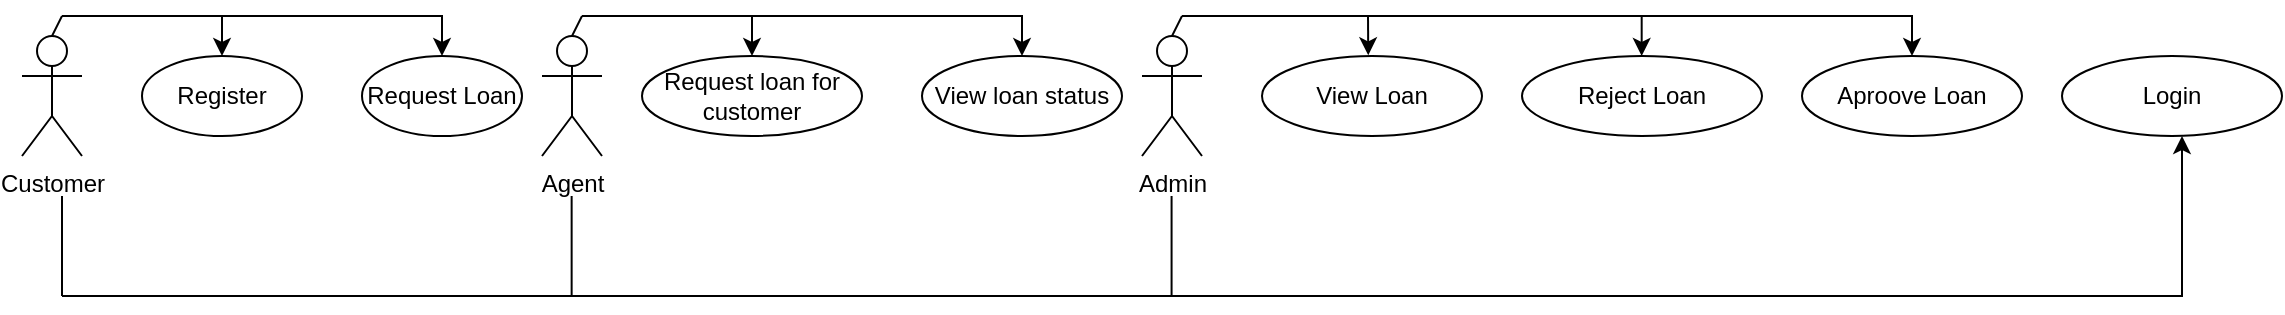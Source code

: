 <mxfile version="24.2.8" type="device">
  <diagram name="Page-1" id="RjFAEFbvsf2Q8_oGYxzo">
    <mxGraphModel dx="549" dy="237" grid="1" gridSize="10" guides="1" tooltips="1" connect="1" arrows="1" fold="1" page="1" pageScale="1" pageWidth="827" pageHeight="1169" math="0" shadow="0">
      <root>
        <mxCell id="0" />
        <mxCell id="1" parent="0" />
        <mxCell id="S-z_suk27jEAhAmiuC_r-1" value="Customer&lt;div&gt;&lt;br&gt;&lt;/div&gt;" style="shape=umlActor;verticalLabelPosition=bottom;verticalAlign=top;html=1;outlineConnect=0;" vertex="1" parent="1">
          <mxGeometry x="50" y="230" width="30" height="60" as="geometry" />
        </mxCell>
        <mxCell id="S-z_suk27jEAhAmiuC_r-4" value="Agent" style="shape=umlActor;verticalLabelPosition=bottom;verticalAlign=top;html=1;outlineConnect=0;" vertex="1" parent="1">
          <mxGeometry x="310" y="230" width="30" height="60" as="geometry" />
        </mxCell>
        <mxCell id="S-z_suk27jEAhAmiuC_r-5" value="Admin&lt;div&gt;&lt;br&gt;&lt;/div&gt;" style="shape=umlActor;verticalLabelPosition=bottom;verticalAlign=top;html=1;outlineConnect=0;" vertex="1" parent="1">
          <mxGeometry x="610" y="230" width="30" height="60" as="geometry" />
        </mxCell>
        <mxCell id="S-z_suk27jEAhAmiuC_r-6" value="Register" style="ellipse;whiteSpace=wrap;html=1;" vertex="1" parent="1">
          <mxGeometry x="110" y="240" width="80" height="40" as="geometry" />
        </mxCell>
        <mxCell id="S-z_suk27jEAhAmiuC_r-7" value="Request Loan" style="ellipse;whiteSpace=wrap;html=1;" vertex="1" parent="1">
          <mxGeometry x="220" y="240" width="80" height="40" as="geometry" />
        </mxCell>
        <mxCell id="S-z_suk27jEAhAmiuC_r-10" value="" style="endArrow=classic;html=1;rounded=0;entryX=0.5;entryY=0;entryDx=0;entryDy=0;" edge="1" parent="1" target="S-z_suk27jEAhAmiuC_r-7">
          <mxGeometry width="50" height="50" relative="1" as="geometry">
            <mxPoint x="70" y="220" as="sourcePoint" />
            <mxPoint x="265" y="230" as="targetPoint" />
            <Array as="points">
              <mxPoint x="260" y="220" />
            </Array>
          </mxGeometry>
        </mxCell>
        <mxCell id="S-z_suk27jEAhAmiuC_r-11" value="" style="endArrow=classic;html=1;rounded=0;" edge="1" parent="1">
          <mxGeometry width="50" height="50" relative="1" as="geometry">
            <mxPoint x="150" y="220" as="sourcePoint" />
            <mxPoint x="150" y="240" as="targetPoint" />
          </mxGeometry>
        </mxCell>
        <mxCell id="S-z_suk27jEAhAmiuC_r-12" value="" style="endArrow=none;html=1;rounded=0;exitX=0.5;exitY=0;exitDx=0;exitDy=0;exitPerimeter=0;" edge="1" parent="1" source="S-z_suk27jEAhAmiuC_r-1">
          <mxGeometry width="50" height="50" relative="1" as="geometry">
            <mxPoint x="20" y="270" as="sourcePoint" />
            <mxPoint x="70" y="220" as="targetPoint" />
          </mxGeometry>
        </mxCell>
        <mxCell id="S-z_suk27jEAhAmiuC_r-13" value="Request loan for customer" style="ellipse;whiteSpace=wrap;html=1;" vertex="1" parent="1">
          <mxGeometry x="360" y="240" width="110" height="40" as="geometry" />
        </mxCell>
        <mxCell id="S-z_suk27jEAhAmiuC_r-14" value="View loan status" style="ellipse;whiteSpace=wrap;html=1;" vertex="1" parent="1">
          <mxGeometry x="500" y="240" width="100" height="40" as="geometry" />
        </mxCell>
        <mxCell id="S-z_suk27jEAhAmiuC_r-15" value="" style="endArrow=classic;html=1;rounded=0;entryX=0.5;entryY=0;entryDx=0;entryDy=0;" edge="1" parent="1" target="S-z_suk27jEAhAmiuC_r-14">
          <mxGeometry width="50" height="50" relative="1" as="geometry">
            <mxPoint x="330" y="220" as="sourcePoint" />
            <mxPoint x="540" y="230" as="targetPoint" />
            <Array as="points">
              <mxPoint x="550" y="220" />
            </Array>
          </mxGeometry>
        </mxCell>
        <mxCell id="S-z_suk27jEAhAmiuC_r-16" value="" style="endArrow=classic;html=1;rounded=0;entryX=0.5;entryY=0;entryDx=0;entryDy=0;" edge="1" parent="1" target="S-z_suk27jEAhAmiuC_r-13">
          <mxGeometry width="50" height="50" relative="1" as="geometry">
            <mxPoint x="415" y="220" as="sourcePoint" />
            <mxPoint x="470" y="210" as="targetPoint" />
          </mxGeometry>
        </mxCell>
        <mxCell id="S-z_suk27jEAhAmiuC_r-17" value="" style="endArrow=none;html=1;rounded=0;exitX=0.5;exitY=0;exitDx=0;exitDy=0;exitPerimeter=0;" edge="1" parent="1" source="S-z_suk27jEAhAmiuC_r-4">
          <mxGeometry width="50" height="50" relative="1" as="geometry">
            <mxPoint x="320" y="230" as="sourcePoint" />
            <mxPoint x="330" y="220" as="targetPoint" />
          </mxGeometry>
        </mxCell>
        <mxCell id="S-z_suk27jEAhAmiuC_r-18" value="View Loan" style="ellipse;whiteSpace=wrap;html=1;" vertex="1" parent="1">
          <mxGeometry x="670" y="240" width="110" height="40" as="geometry" />
        </mxCell>
        <mxCell id="S-z_suk27jEAhAmiuC_r-19" value="Reject Loan" style="ellipse;whiteSpace=wrap;html=1;" vertex="1" parent="1">
          <mxGeometry x="800" y="240" width="120" height="40" as="geometry" />
        </mxCell>
        <mxCell id="S-z_suk27jEAhAmiuC_r-20" value="Aproove Loan" style="ellipse;whiteSpace=wrap;html=1;" vertex="1" parent="1">
          <mxGeometry x="940" y="240" width="110" height="40" as="geometry" />
        </mxCell>
        <mxCell id="S-z_suk27jEAhAmiuC_r-21" value="" style="endArrow=classic;html=1;rounded=0;entryX=0.5;entryY=0;entryDx=0;entryDy=0;" edge="1" parent="1" target="S-z_suk27jEAhAmiuC_r-20">
          <mxGeometry width="50" height="50" relative="1" as="geometry">
            <mxPoint x="630" y="220" as="sourcePoint" />
            <mxPoint x="810" y="270" as="targetPoint" />
            <Array as="points">
              <mxPoint x="995" y="220" />
            </Array>
          </mxGeometry>
        </mxCell>
        <mxCell id="S-z_suk27jEAhAmiuC_r-22" value="" style="endArrow=none;html=1;rounded=0;exitX=0.5;exitY=0;exitDx=0;exitDy=0;exitPerimeter=0;" edge="1" parent="1" source="S-z_suk27jEAhAmiuC_r-5">
          <mxGeometry width="50" height="50" relative="1" as="geometry">
            <mxPoint x="580" y="270" as="sourcePoint" />
            <mxPoint x="630" y="220" as="targetPoint" />
          </mxGeometry>
        </mxCell>
        <mxCell id="S-z_suk27jEAhAmiuC_r-23" value="" style="endArrow=classic;html=1;rounded=0;entryX=0.483;entryY=-0.009;entryDx=0;entryDy=0;entryPerimeter=0;" edge="1" parent="1" target="S-z_suk27jEAhAmiuC_r-18">
          <mxGeometry width="50" height="50" relative="1" as="geometry">
            <mxPoint x="723" y="220" as="sourcePoint" />
            <mxPoint x="730" y="240" as="targetPoint" />
          </mxGeometry>
        </mxCell>
        <mxCell id="S-z_suk27jEAhAmiuC_r-24" value="" style="endArrow=classic;html=1;rounded=0;entryX=0.483;entryY=-0.009;entryDx=0;entryDy=0;entryPerimeter=0;" edge="1" parent="1">
          <mxGeometry width="50" height="50" relative="1" as="geometry">
            <mxPoint x="859.84" y="220" as="sourcePoint" />
            <mxPoint x="859.84" y="240" as="targetPoint" />
          </mxGeometry>
        </mxCell>
        <mxCell id="S-z_suk27jEAhAmiuC_r-25" value="Login" style="ellipse;whiteSpace=wrap;html=1;" vertex="1" parent="1">
          <mxGeometry x="1070" y="240" width="110" height="40" as="geometry" />
        </mxCell>
        <mxCell id="S-z_suk27jEAhAmiuC_r-26" value="" style="endArrow=classic;html=1;rounded=0;" edge="1" parent="1">
          <mxGeometry width="50" height="50" relative="1" as="geometry">
            <mxPoint x="70" y="360" as="sourcePoint" />
            <mxPoint x="1130" y="280" as="targetPoint" />
            <Array as="points">
              <mxPoint x="1130" y="360" />
            </Array>
          </mxGeometry>
        </mxCell>
        <mxCell id="S-z_suk27jEAhAmiuC_r-29" value="" style="endArrow=none;html=1;rounded=0;" edge="1" parent="1">
          <mxGeometry width="50" height="50" relative="1" as="geometry">
            <mxPoint x="70" y="360" as="sourcePoint" />
            <mxPoint x="70" y="310" as="targetPoint" />
            <Array as="points">
              <mxPoint x="70" y="330" />
            </Array>
          </mxGeometry>
        </mxCell>
        <mxCell id="S-z_suk27jEAhAmiuC_r-30" value="" style="endArrow=none;html=1;rounded=0;" edge="1" parent="1">
          <mxGeometry width="50" height="50" relative="1" as="geometry">
            <mxPoint x="324.82" y="360" as="sourcePoint" />
            <mxPoint x="324.82" y="310" as="targetPoint" />
            <Array as="points">
              <mxPoint x="324.82" y="330" />
            </Array>
          </mxGeometry>
        </mxCell>
        <mxCell id="S-z_suk27jEAhAmiuC_r-31" value="" style="endArrow=none;html=1;rounded=0;" edge="1" parent="1">
          <mxGeometry width="50" height="50" relative="1" as="geometry">
            <mxPoint x="624.79" y="360" as="sourcePoint" />
            <mxPoint x="624.79" y="310" as="targetPoint" />
            <Array as="points">
              <mxPoint x="624.79" y="330" />
            </Array>
          </mxGeometry>
        </mxCell>
      </root>
    </mxGraphModel>
  </diagram>
</mxfile>
